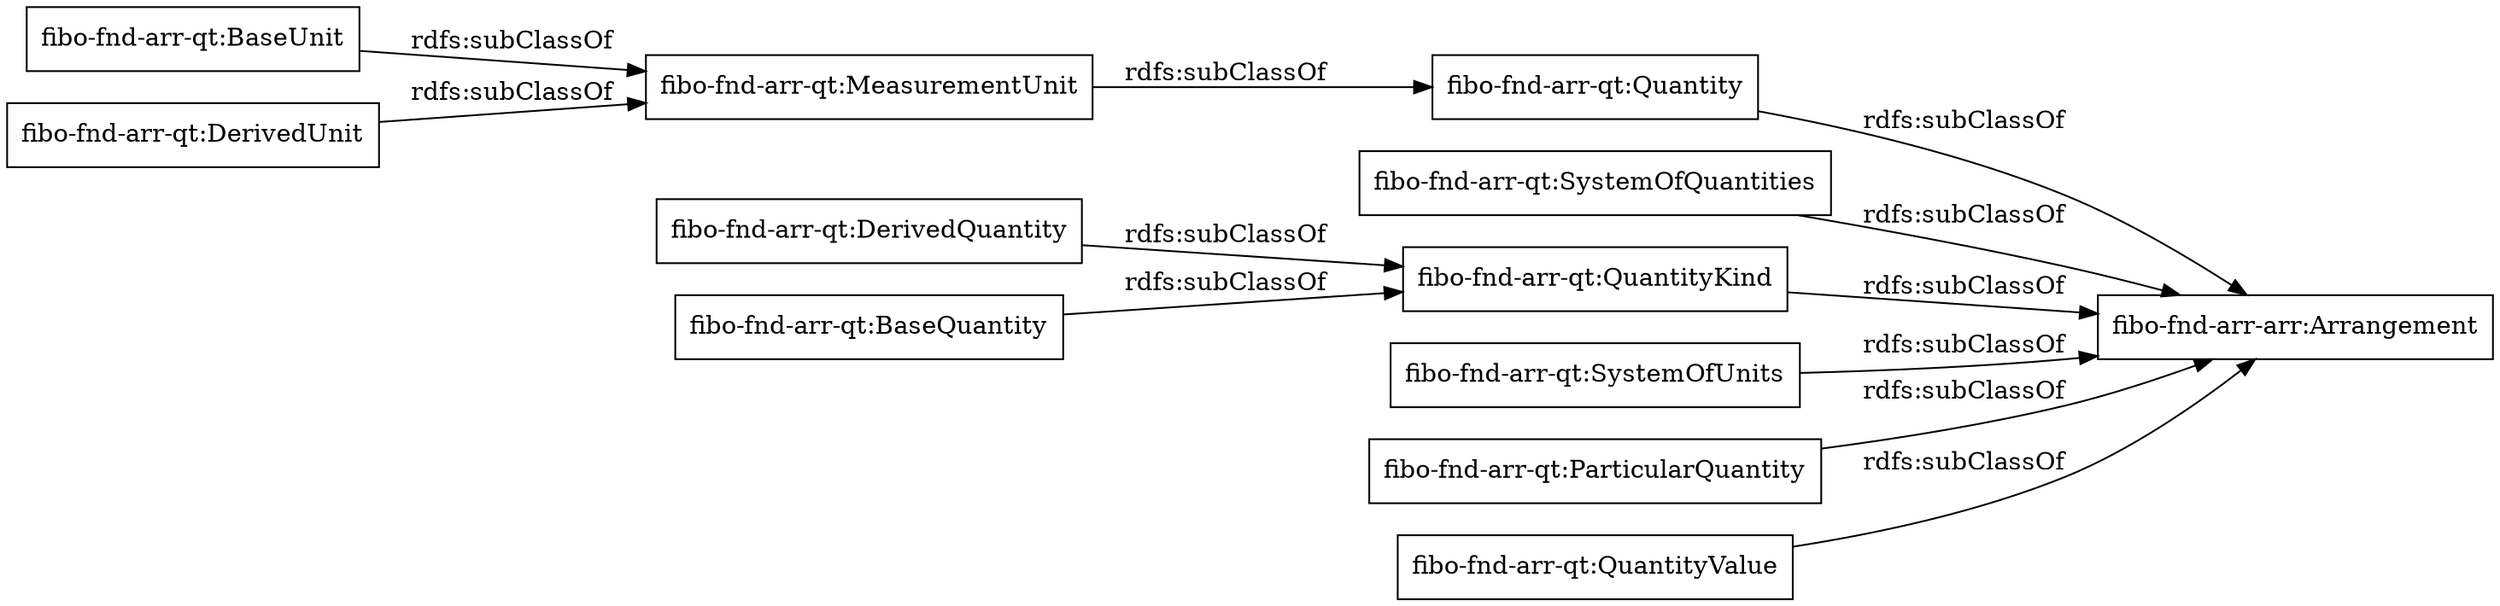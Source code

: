 digraph ar2dtool_diagram { 
rankdir=LR;
size="1000"
node [shape = rectangle, color="black"]; "fibo-fnd-arr-qt:BaseUnit" "fibo-fnd-arr-qt:DerivedQuantity" "fibo-fnd-arr-qt:Quantity" "fibo-fnd-arr-qt:SystemOfQuantities" "fibo-fnd-arr-qt:BaseQuantity" "fibo-fnd-arr-qt:QuantityKind" "fibo-fnd-arr-qt:SystemOfUnits" "fibo-fnd-arr-qt:ParticularQuantity" "fibo-fnd-arr-qt:MeasurementUnit" "fibo-fnd-arr-qt:DerivedUnit" "fibo-fnd-arr-qt:QuantityValue" ; /*classes style*/
	"fibo-fnd-arr-qt:BaseUnit" -> "fibo-fnd-arr-qt:MeasurementUnit" [ label = "rdfs:subClassOf" ];
	"fibo-fnd-arr-qt:Quantity" -> "fibo-fnd-arr-arr:Arrangement" [ label = "rdfs:subClassOf" ];
	"fibo-fnd-arr-qt:DerivedUnit" -> "fibo-fnd-arr-qt:MeasurementUnit" [ label = "rdfs:subClassOf" ];
	"fibo-fnd-arr-qt:SystemOfUnits" -> "fibo-fnd-arr-arr:Arrangement" [ label = "rdfs:subClassOf" ];
	"fibo-fnd-arr-qt:MeasurementUnit" -> "fibo-fnd-arr-qt:Quantity" [ label = "rdfs:subClassOf" ];
	"fibo-fnd-arr-qt:ParticularQuantity" -> "fibo-fnd-arr-arr:Arrangement" [ label = "rdfs:subClassOf" ];
	"fibo-fnd-arr-qt:BaseQuantity" -> "fibo-fnd-arr-qt:QuantityKind" [ label = "rdfs:subClassOf" ];
	"fibo-fnd-arr-qt:DerivedQuantity" -> "fibo-fnd-arr-qt:QuantityKind" [ label = "rdfs:subClassOf" ];
	"fibo-fnd-arr-qt:SystemOfQuantities" -> "fibo-fnd-arr-arr:Arrangement" [ label = "rdfs:subClassOf" ];
	"fibo-fnd-arr-qt:QuantityKind" -> "fibo-fnd-arr-arr:Arrangement" [ label = "rdfs:subClassOf" ];
	"fibo-fnd-arr-qt:QuantityValue" -> "fibo-fnd-arr-arr:Arrangement" [ label = "rdfs:subClassOf" ];

}
